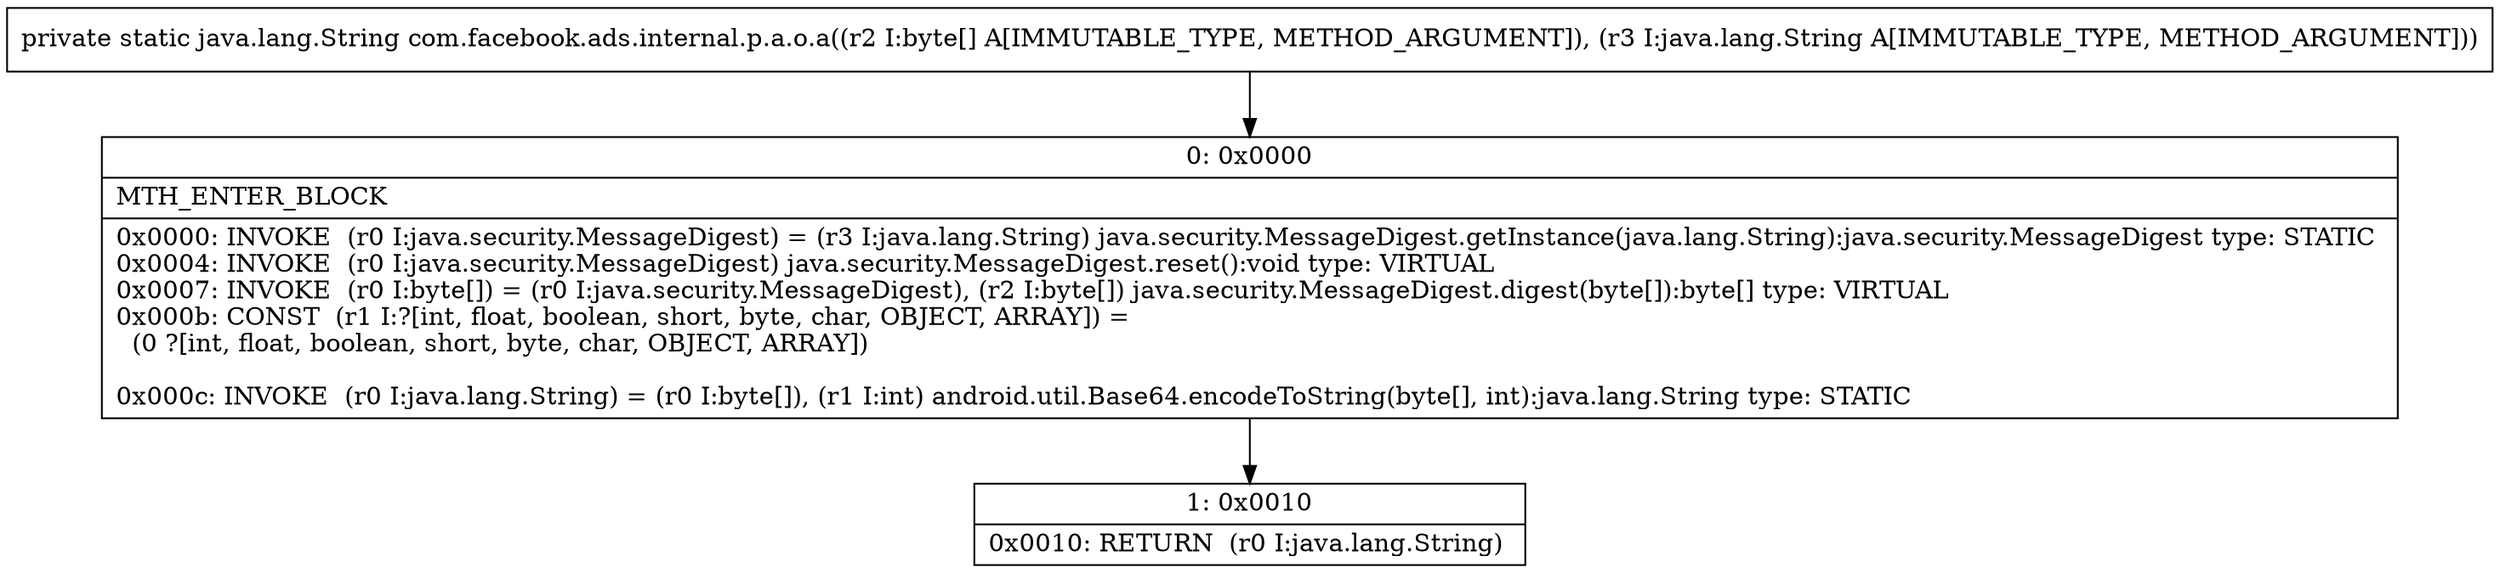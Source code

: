 digraph "CFG forcom.facebook.ads.internal.p.a.o.a([BLjava\/lang\/String;)Ljava\/lang\/String;" {
Node_0 [shape=record,label="{0\:\ 0x0000|MTH_ENTER_BLOCK\l|0x0000: INVOKE  (r0 I:java.security.MessageDigest) = (r3 I:java.lang.String) java.security.MessageDigest.getInstance(java.lang.String):java.security.MessageDigest type: STATIC \l0x0004: INVOKE  (r0 I:java.security.MessageDigest) java.security.MessageDigest.reset():void type: VIRTUAL \l0x0007: INVOKE  (r0 I:byte[]) = (r0 I:java.security.MessageDigest), (r2 I:byte[]) java.security.MessageDigest.digest(byte[]):byte[] type: VIRTUAL \l0x000b: CONST  (r1 I:?[int, float, boolean, short, byte, char, OBJECT, ARRAY]) = \l  (0 ?[int, float, boolean, short, byte, char, OBJECT, ARRAY])\l \l0x000c: INVOKE  (r0 I:java.lang.String) = (r0 I:byte[]), (r1 I:int) android.util.Base64.encodeToString(byte[], int):java.lang.String type: STATIC \l}"];
Node_1 [shape=record,label="{1\:\ 0x0010|0x0010: RETURN  (r0 I:java.lang.String) \l}"];
MethodNode[shape=record,label="{private static java.lang.String com.facebook.ads.internal.p.a.o.a((r2 I:byte[] A[IMMUTABLE_TYPE, METHOD_ARGUMENT]), (r3 I:java.lang.String A[IMMUTABLE_TYPE, METHOD_ARGUMENT])) }"];
MethodNode -> Node_0;
Node_0 -> Node_1;
}

